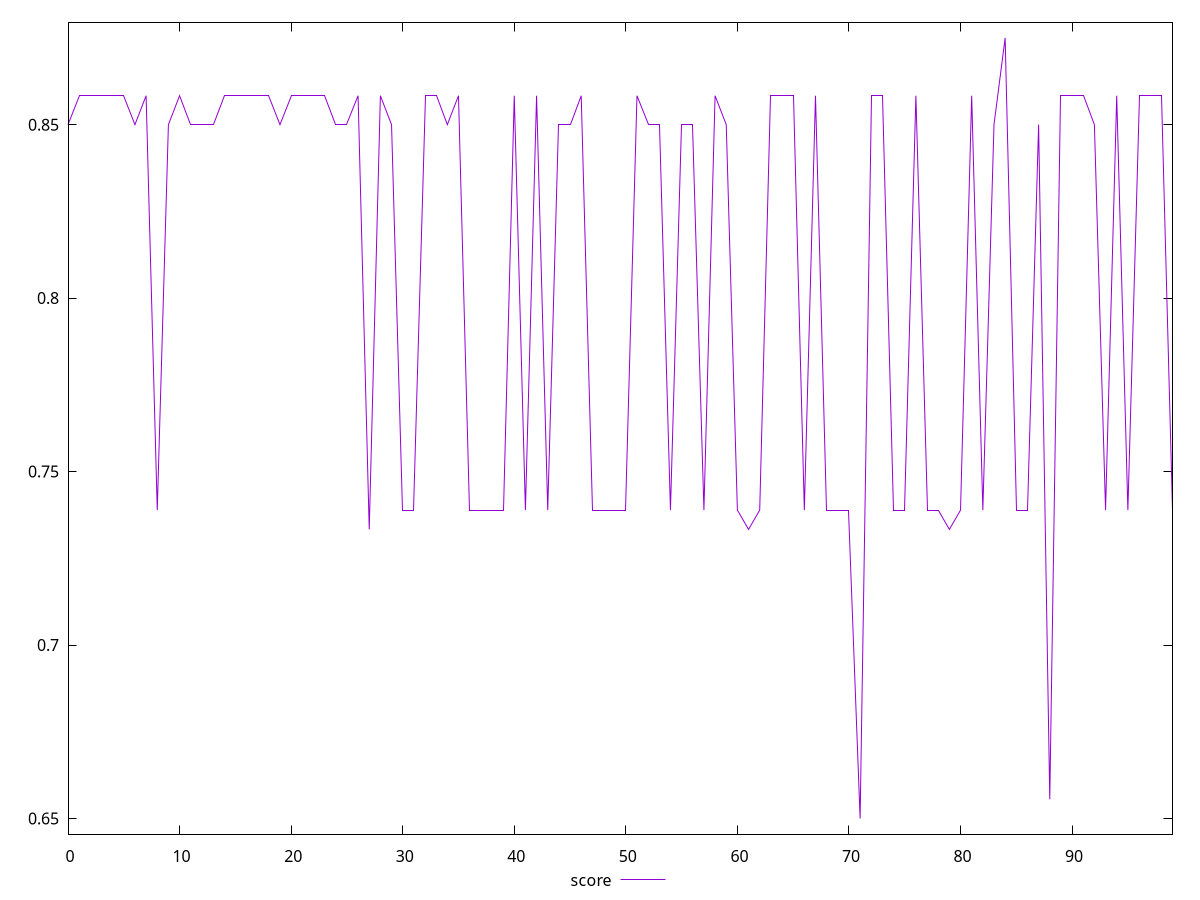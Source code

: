 reset

$score <<EOF
0 0.85
1 0.8583333333333334
2 0.8583333333333334
3 0.8583333333333334
4 0.8583333333333334
5 0.8583333333333334
6 0.85
7 0.8583333333333334
8 0.7388888888888889
9 0.85
10 0.8583333333333334
11 0.85
12 0.85
13 0.85
14 0.8583333333333334
15 0.8583333333333334
16 0.8583333333333334
17 0.8583333333333334
18 0.8583333333333334
19 0.85
20 0.8583333333333334
21 0.8583333333333334
22 0.8583333333333334
23 0.8583333333333334
24 0.85
25 0.85
26 0.8583333333333334
27 0.7333333333333333
28 0.8583333333333334
29 0.85
30 0.7388888888888889
31 0.7388888888888889
32 0.8583333333333334
33 0.8583333333333334
34 0.85
35 0.8583333333333334
36 0.7388888888888889
37 0.7388888888888889
38 0.7388888888888889
39 0.7388888888888889
40 0.8583333333333334
41 0.7388888888888889
42 0.8583333333333334
43 0.7388888888888889
44 0.85
45 0.85
46 0.8583333333333334
47 0.7388888888888889
48 0.7388888888888889
49 0.7388888888888889
50 0.7388888888888889
51 0.8583333333333334
52 0.85
53 0.85
54 0.7388888888888889
55 0.85
56 0.85
57 0.7388888888888889
58 0.8583333333333334
59 0.85
60 0.7388888888888889
61 0.7333333333333333
62 0.7388888888888889
63 0.8583333333333334
64 0.8583333333333334
65 0.8583333333333334
66 0.7388888888888889
67 0.8583333333333334
68 0.7388888888888889
69 0.7388888888888889
70 0.7388888888888889
71 0.65
72 0.8583333333333334
73 0.8583333333333334
74 0.7388888888888889
75 0.7388888888888889
76 0.8583333333333334
77 0.7388888888888889
78 0.7388888888888889
79 0.7333333333333333
80 0.7388888888888889
81 0.8583333333333334
82 0.7388888888888889
83 0.85
84 0.875
85 0.7388888888888889
86 0.7388888888888889
87 0.85
88 0.6555555555555556
89 0.8583333333333334
90 0.8583333333333334
91 0.8583333333333334
92 0.85
93 0.7388888888888889
94 0.8583333333333334
95 0.7388888888888889
96 0.8583333333333334
97 0.8583333333333334
98 0.8583333333333334
99 0.7388888888888889
EOF

set key outside below
set xrange [0:99]
set yrange [0.6455000000000001:0.8795]
set trange [0.6455000000000001:0.8795]
set terminal svg size 640, 500 enhanced background rgb 'white'
set output "reprap/uses-http2/samples/pages+cached+nointeractive/score/values.svg"

plot $score title "score" with line

reset
